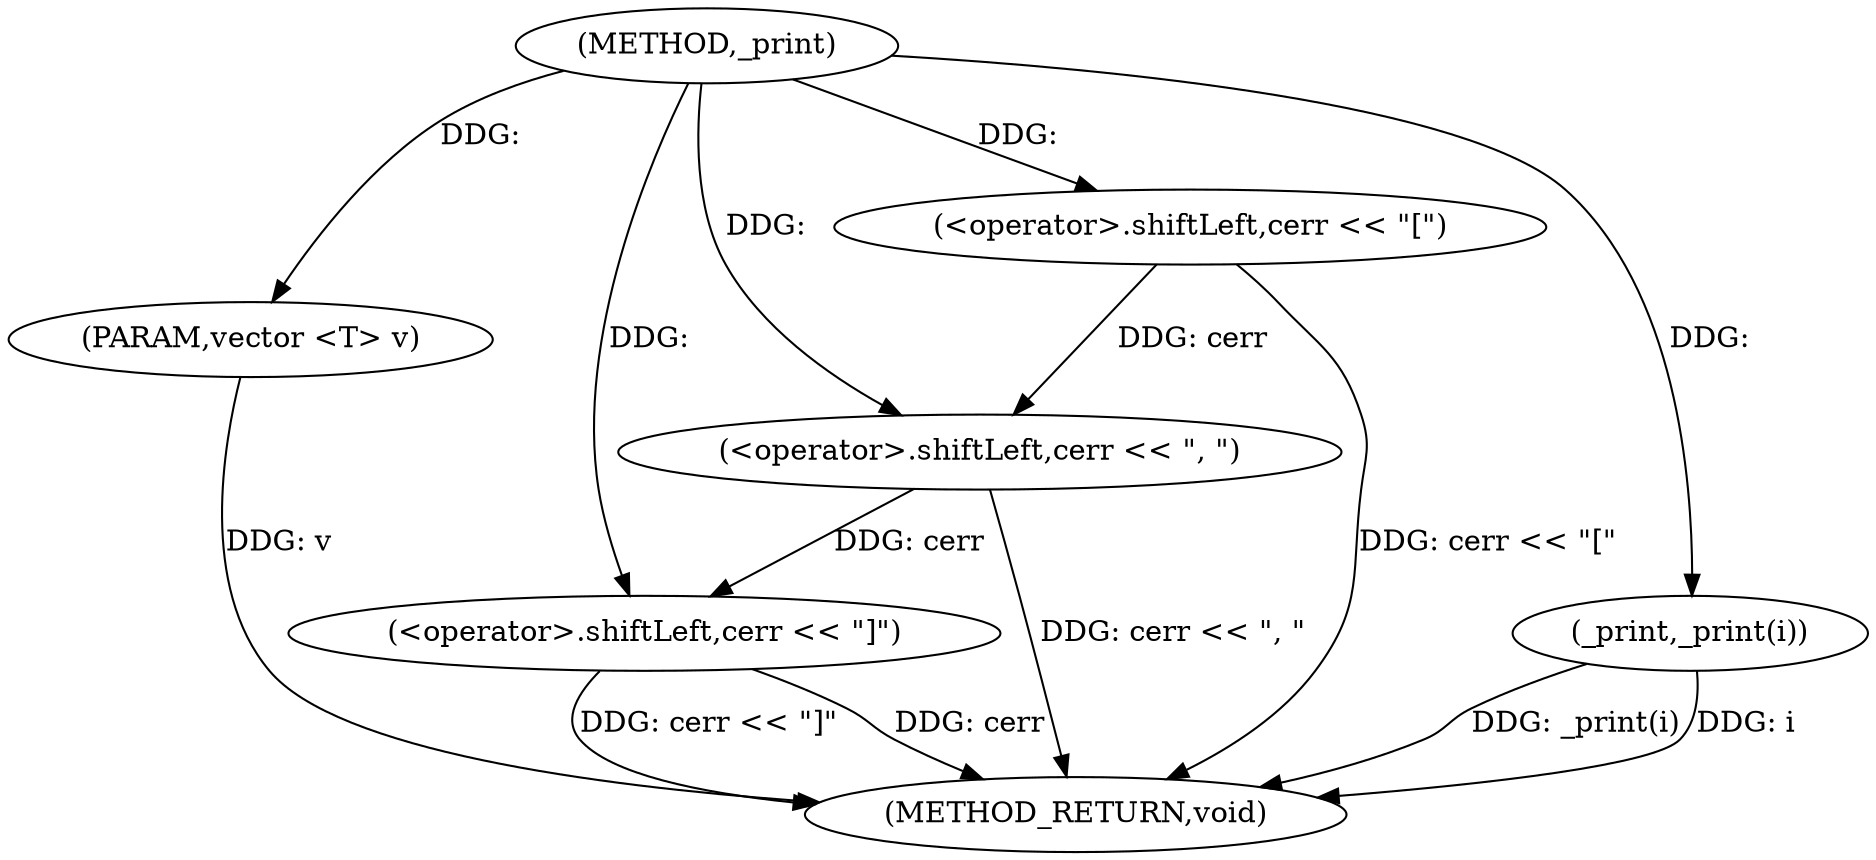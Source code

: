 digraph "_print" {  
"1000203" [label = "(METHOD,_print)" ]
"1000219" [label = "(METHOD_RETURN,void)" ]
"1000204" [label = "(PARAM,vector <T> v)" ]
"1000206" [label = "(<operator>.shiftLeft,cerr << \"[\")" ]
"1000216" [label = "(<operator>.shiftLeft,cerr << \"]\")" ]
"1000211" [label = "(_print,_print(i))" ]
"1000213" [label = "(<operator>.shiftLeft,cerr << \", \")" ]
  "1000204" -> "1000219"  [ label = "DDG: v"] 
  "1000206" -> "1000219"  [ label = "DDG: cerr << \"[\""] 
  "1000211" -> "1000219"  [ label = "DDG: _print(i)"] 
  "1000213" -> "1000219"  [ label = "DDG: cerr << \", \""] 
  "1000216" -> "1000219"  [ label = "DDG: cerr"] 
  "1000216" -> "1000219"  [ label = "DDG: cerr << \"]\""] 
  "1000211" -> "1000219"  [ label = "DDG: i"] 
  "1000203" -> "1000204"  [ label = "DDG: "] 
  "1000203" -> "1000206"  [ label = "DDG: "] 
  "1000213" -> "1000216"  [ label = "DDG: cerr"] 
  "1000203" -> "1000216"  [ label = "DDG: "] 
  "1000203" -> "1000211"  [ label = "DDG: "] 
  "1000206" -> "1000213"  [ label = "DDG: cerr"] 
  "1000203" -> "1000213"  [ label = "DDG: "] 
}
